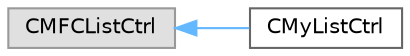 digraph "Graphical Class Hierarchy"
{
 // LATEX_PDF_SIZE
  bgcolor="transparent";
  edge [fontname=Helvetica,fontsize=10,labelfontname=Helvetica,labelfontsize=10];
  node [fontname=Helvetica,fontsize=10,shape=box,height=0.2,width=0.4];
  rankdir="LR";
  Node0 [id="Node000000",label="CMFCListCtrl",height=0.2,width=0.4,color="grey60", fillcolor="#E0E0E0", style="filled",tooltip=" "];
  Node0 -> Node1 [id="edge22_Node000000_Node000001",dir="back",color="steelblue1",style="solid",tooltip=" "];
  Node1 [id="Node000001",label="CMyListCtrl",height=0.2,width=0.4,color="grey40", fillcolor="white", style="filled",URL="$classCMyListCtrl.html",tooltip="Пользовательский класс элемента управления списком, расширяющий CMFCListCtrl."];
}
